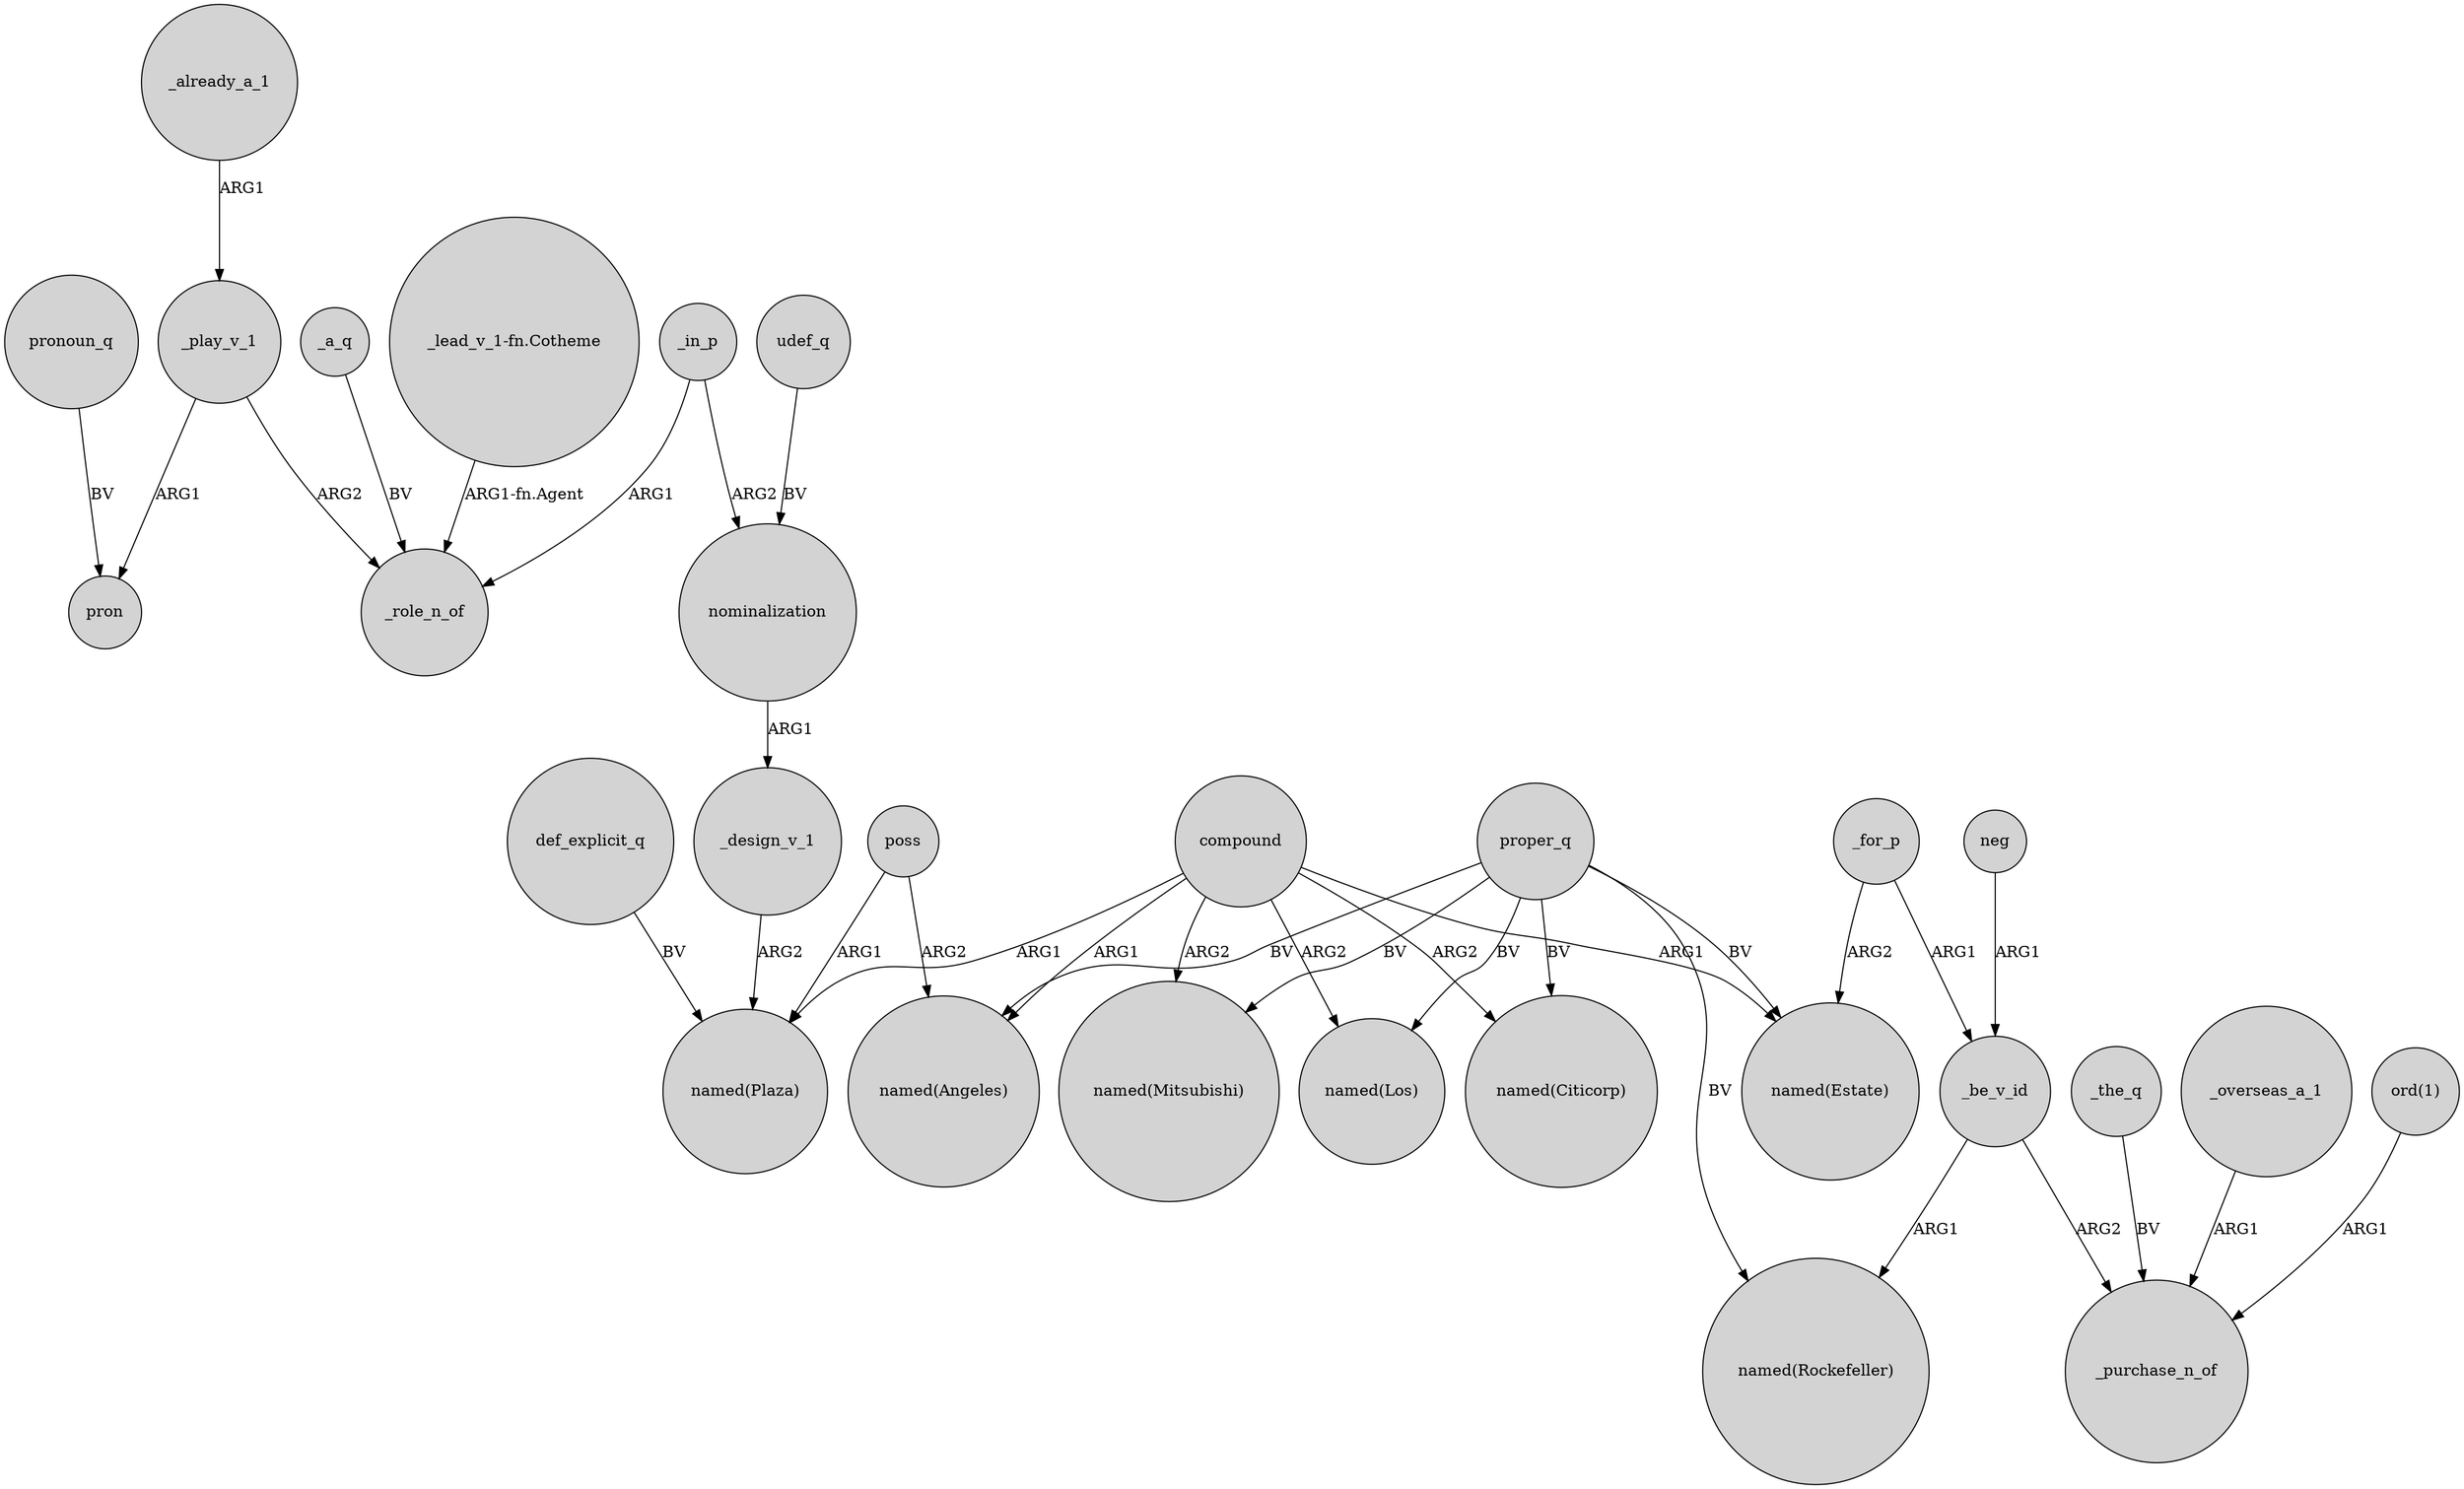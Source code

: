 digraph {
	node [shape=circle style=filled]
	_play_v_1 -> pron [label=ARG1]
	nominalization -> _design_v_1 [label=ARG1]
	compound -> "named(Los)" [label=ARG2]
	_a_q -> _role_n_of [label=BV]
	_design_v_1 -> "named(Plaza)" [label=ARG2]
	proper_q -> "named(Los)" [label=BV]
	proper_q -> "named(Citicorp)" [label=BV]
	"_lead_v_1-fn.Cotheme" -> _role_n_of [label="ARG1-fn.Agent"]
	poss -> "named(Angeles)" [label=ARG2]
	_already_a_1 -> _play_v_1 [label=ARG1]
	_be_v_id -> "named(Rockefeller)" [label=ARG1]
	proper_q -> "named(Estate)" [label=BV]
	compound -> "named(Angeles)" [label=ARG1]
	pronoun_q -> pron [label=BV]
	compound -> "named(Estate)" [label=ARG1]
	proper_q -> "named(Rockefeller)" [label=BV]
	"ord(1)" -> _purchase_n_of [label=ARG1]
	_for_p -> _be_v_id [label=ARG1]
	compound -> "named(Mitsubishi)" [label=ARG2]
	proper_q -> "named(Mitsubishi)" [label=BV]
	compound -> "named(Citicorp)" [label=ARG2]
	udef_q -> nominalization [label=BV]
	compound -> "named(Plaza)" [label=ARG1]
	_for_p -> "named(Estate)" [label=ARG2]
	def_explicit_q -> "named(Plaza)" [label=BV]
	neg -> _be_v_id [label=ARG1]
	_the_q -> _purchase_n_of [label=BV]
	_overseas_a_1 -> _purchase_n_of [label=ARG1]
	_play_v_1 -> _role_n_of [label=ARG2]
	proper_q -> "named(Angeles)" [label=BV]
	poss -> "named(Plaza)" [label=ARG1]
	_in_p -> nominalization [label=ARG2]
	_in_p -> _role_n_of [label=ARG1]
	_be_v_id -> _purchase_n_of [label=ARG2]
}
